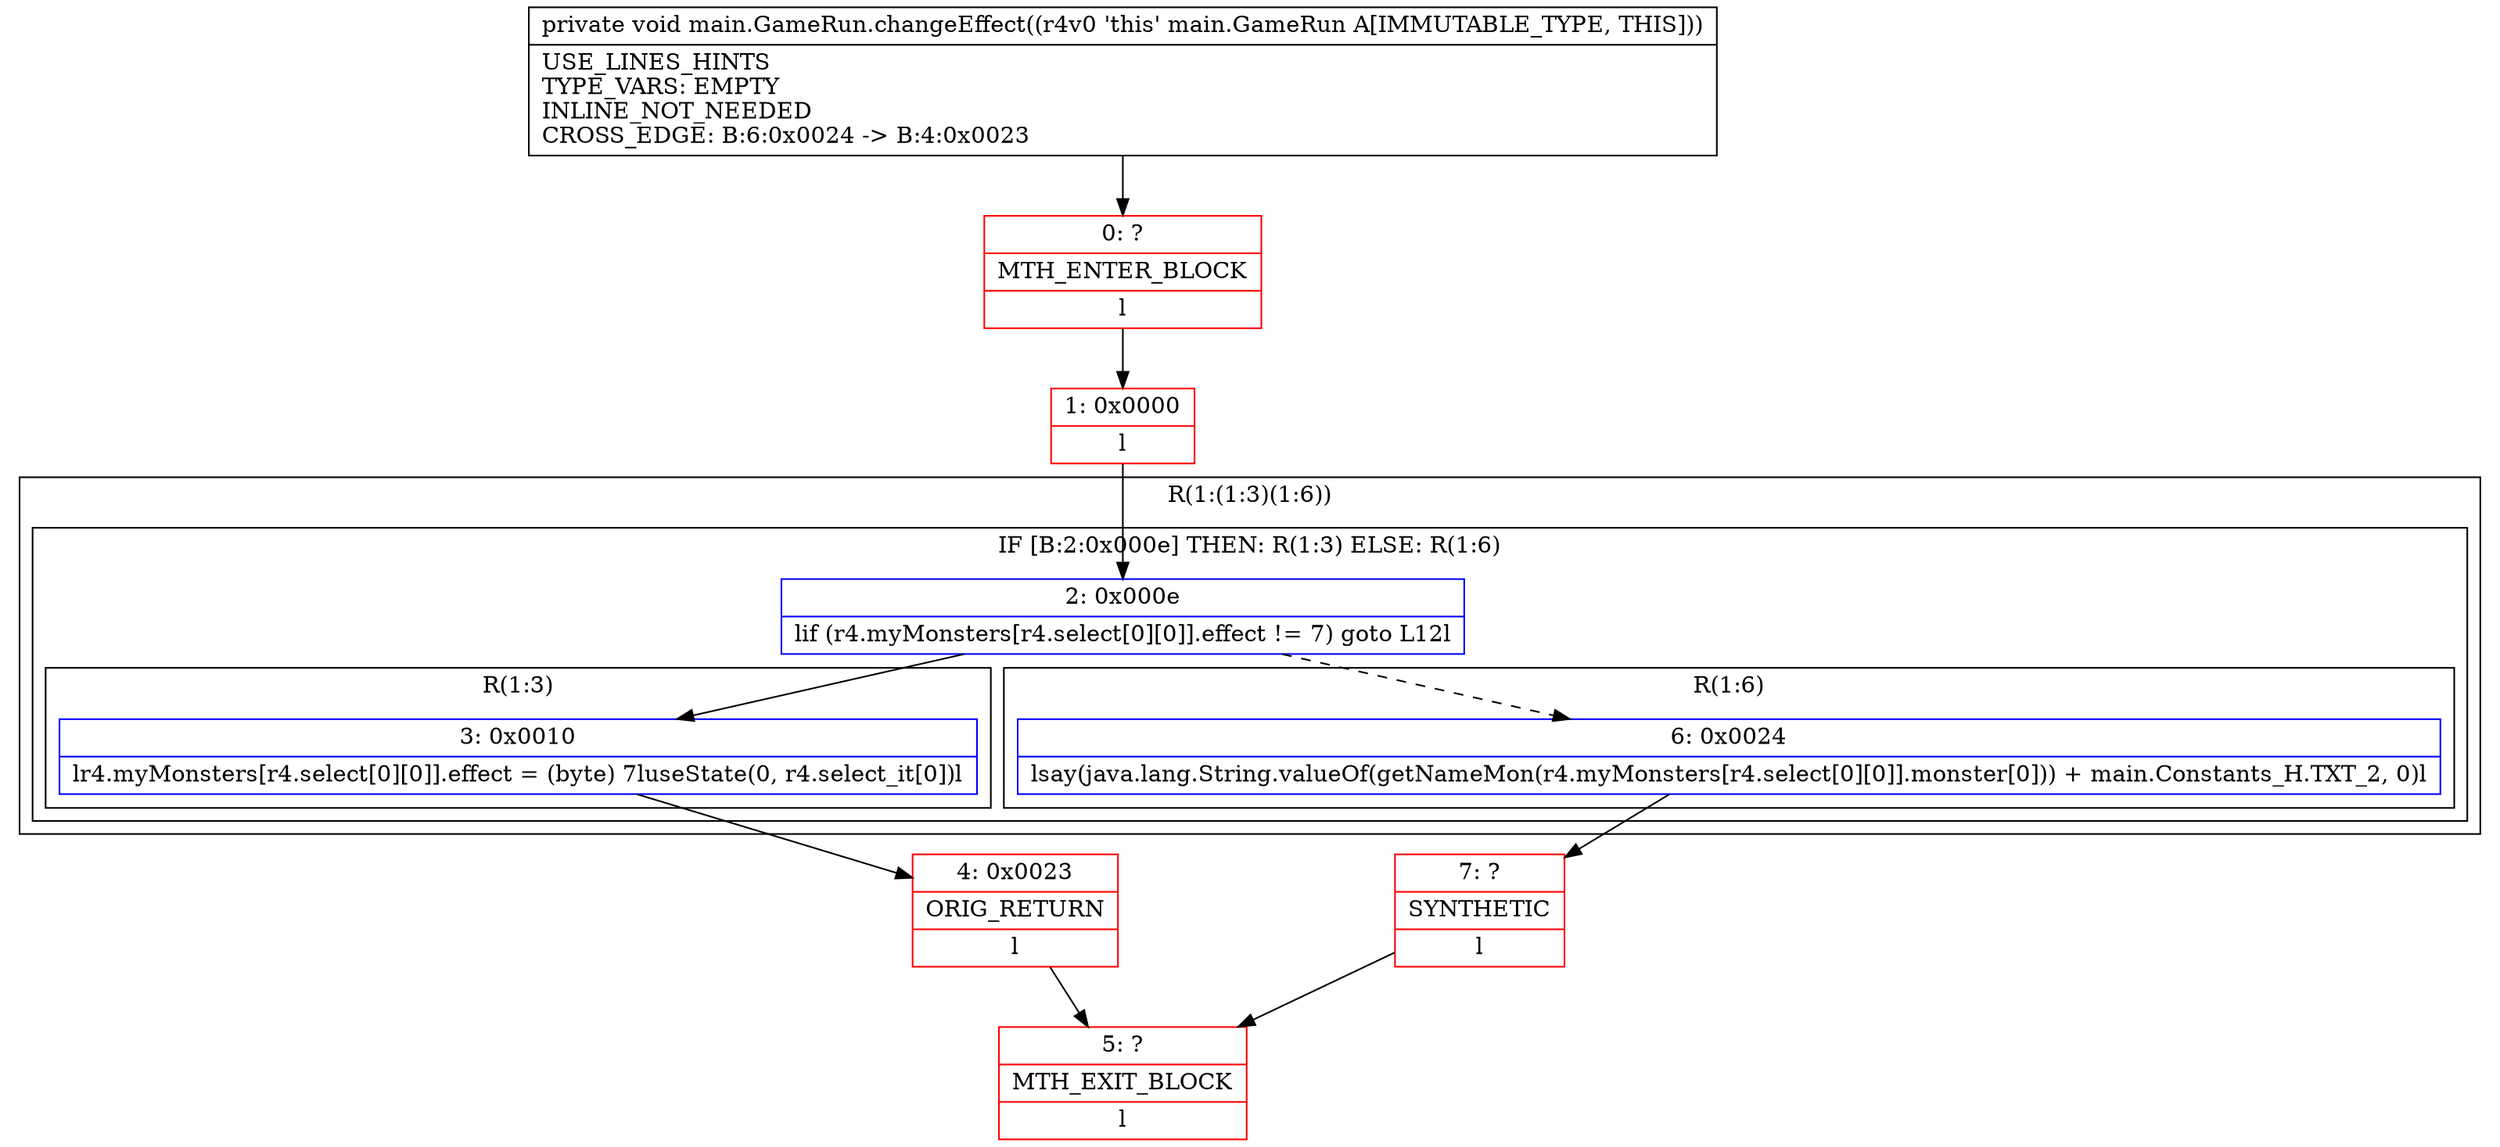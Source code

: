 digraph "CFG formain.GameRun.changeEffect()V" {
subgraph cluster_Region_2102833343 {
label = "R(1:(1:3)(1:6))";
node [shape=record,color=blue];
subgraph cluster_IfRegion_1577898687 {
label = "IF [B:2:0x000e] THEN: R(1:3) ELSE: R(1:6)";
node [shape=record,color=blue];
Node_2 [shape=record,label="{2\:\ 0x000e|lif (r4.myMonsters[r4.select[0][0]].effect != 7) goto L12l}"];
subgraph cluster_Region_506191676 {
label = "R(1:3)";
node [shape=record,color=blue];
Node_3 [shape=record,label="{3\:\ 0x0010|lr4.myMonsters[r4.select[0][0]].effect = (byte) 7luseState(0, r4.select_it[0])l}"];
}
subgraph cluster_Region_1325385124 {
label = "R(1:6)";
node [shape=record,color=blue];
Node_6 [shape=record,label="{6\:\ 0x0024|lsay(java.lang.String.valueOf(getNameMon(r4.myMonsters[r4.select[0][0]].monster[0])) + main.Constants_H.TXT_2, 0)l}"];
}
}
}
Node_0 [shape=record,color=red,label="{0\:\ ?|MTH_ENTER_BLOCK\l|l}"];
Node_1 [shape=record,color=red,label="{1\:\ 0x0000|l}"];
Node_4 [shape=record,color=red,label="{4\:\ 0x0023|ORIG_RETURN\l|l}"];
Node_5 [shape=record,color=red,label="{5\:\ ?|MTH_EXIT_BLOCK\l|l}"];
Node_7 [shape=record,color=red,label="{7\:\ ?|SYNTHETIC\l|l}"];
MethodNode[shape=record,label="{private void main.GameRun.changeEffect((r4v0 'this' main.GameRun A[IMMUTABLE_TYPE, THIS]))  | USE_LINES_HINTS\lTYPE_VARS: EMPTY\lINLINE_NOT_NEEDED\lCROSS_EDGE: B:6:0x0024 \-\> B:4:0x0023\l}"];
MethodNode -> Node_0;
Node_2 -> Node_3;
Node_2 -> Node_6[style=dashed];
Node_3 -> Node_4;
Node_6 -> Node_7;
Node_0 -> Node_1;
Node_1 -> Node_2;
Node_4 -> Node_5;
Node_7 -> Node_5;
}


